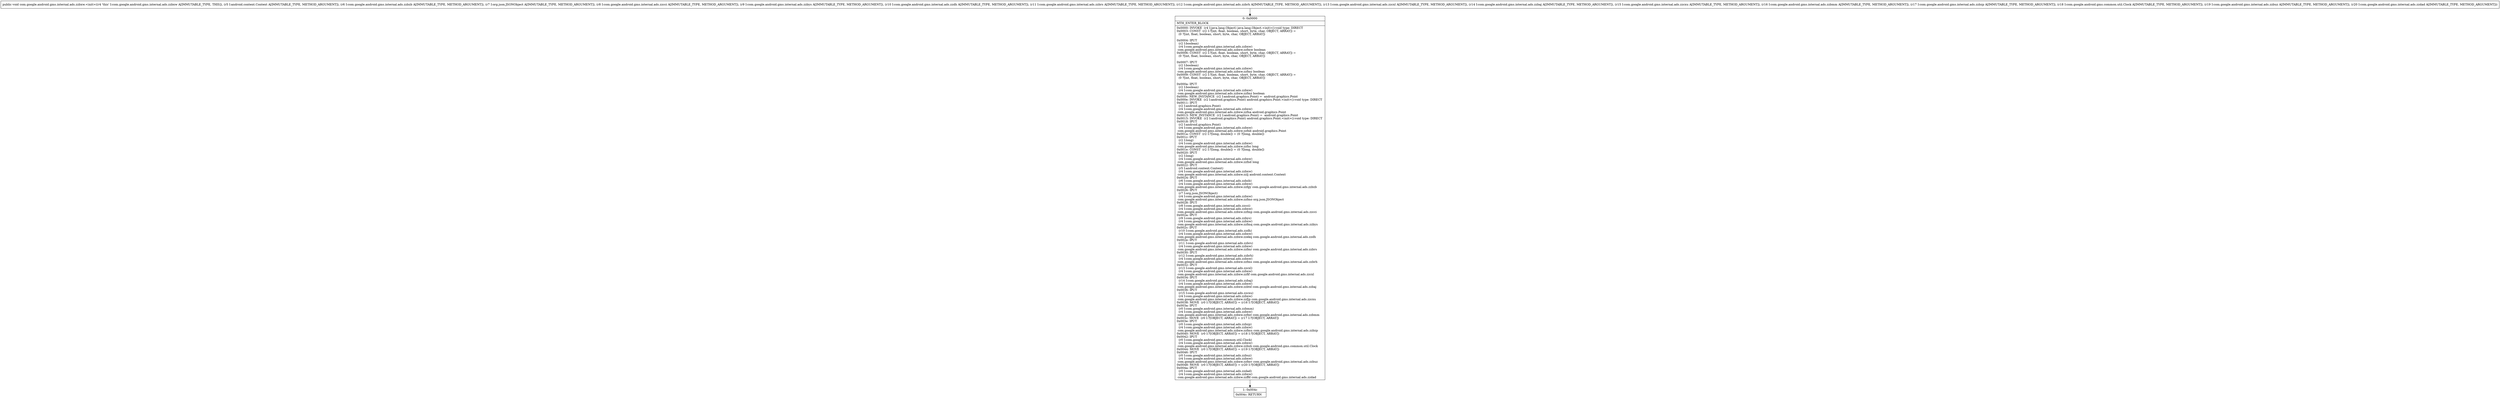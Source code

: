 digraph "CFG forcom.google.android.gms.internal.ads.zzbxw.\<init\>(Landroid\/content\/Context;Lcom\/google\/android\/gms\/internal\/ads\/zzbzb;Lorg\/json\/JSONObject;Lcom\/google\/android\/gms\/internal\/ads\/zzcci;Lcom\/google\/android\/gms\/internal\/ads\/zzbys;Lcom\/google\/android\/gms\/internal\/ads\/zzdh;Lcom\/google\/android\/gms\/internal\/ads\/zzbrs;Lcom\/google\/android\/gms\/internal\/ads\/zzbrh;Lcom\/google\/android\/gms\/internal\/ads\/zzcxl;Lcom\/google\/android\/gms\/internal\/ads\/zzbaj;Lcom\/google\/android\/gms\/internal\/ads\/zzcxu;Lcom\/google\/android\/gms\/internal\/ads\/zzbmm;Lcom\/google\/android\/gms\/internal\/ads\/zzbzp;Lcom\/google\/android\/gms\/common\/util\/Clock;Lcom\/google\/android\/gms\/internal\/ads\/zzbuz;Lcom\/google\/android\/gms\/internal\/ads\/zzdad;)V" {
Node_0 [shape=record,label="{0\:\ 0x0000|MTH_ENTER_BLOCK\l|0x0000: INVOKE  (r4 I:java.lang.Object) java.lang.Object.\<init\>():void type: DIRECT \l0x0003: CONST  (r2 I:?[int, float, boolean, short, byte, char, OBJECT, ARRAY]) = \l  (0 ?[int, float, boolean, short, byte, char, OBJECT, ARRAY])\l \l0x0004: IPUT  \l  (r2 I:boolean)\l  (r4 I:com.google.android.gms.internal.ads.zzbxw)\l com.google.android.gms.internal.ads.zzbxw.zzfmw boolean \l0x0006: CONST  (r2 I:?[int, float, boolean, short, byte, char, OBJECT, ARRAY]) = \l  (0 ?[int, float, boolean, short, byte, char, OBJECT, ARRAY])\l \l0x0007: IPUT  \l  (r2 I:boolean)\l  (r4 I:com.google.android.gms.internal.ads.zzbxw)\l com.google.android.gms.internal.ads.zzbxw.zzfmy boolean \l0x0009: CONST  (r2 I:?[int, float, boolean, short, byte, char, OBJECT, ARRAY]) = \l  (0 ?[int, float, boolean, short, byte, char, OBJECT, ARRAY])\l \l0x000a: IPUT  \l  (r2 I:boolean)\l  (r4 I:com.google.android.gms.internal.ads.zzbxw)\l com.google.android.gms.internal.ads.zzbxw.zzfmz boolean \l0x000c: NEW_INSTANCE  (r2 I:android.graphics.Point) =  android.graphics.Point \l0x000e: INVOKE  (r2 I:android.graphics.Point) android.graphics.Point.\<init\>():void type: DIRECT \l0x0011: IPUT  \l  (r2 I:android.graphics.Point)\l  (r4 I:com.google.android.gms.internal.ads.zzbxw)\l com.google.android.gms.internal.ads.zzbxw.zzfna android.graphics.Point \l0x0013: NEW_INSTANCE  (r2 I:android.graphics.Point) =  android.graphics.Point \l0x0015: INVOKE  (r2 I:android.graphics.Point) android.graphics.Point.\<init\>():void type: DIRECT \l0x0018: IPUT  \l  (r2 I:android.graphics.Point)\l  (r4 I:com.google.android.gms.internal.ads.zzbxw)\l com.google.android.gms.internal.ads.zzbxw.zzfnb android.graphics.Point \l0x001a: CONST  (r2 I:?[long, double]) = (0 ?[long, double]) \l0x001c: IPUT  \l  (r2 I:long)\l  (r4 I:com.google.android.gms.internal.ads.zzbxw)\l com.google.android.gms.internal.ads.zzbxw.zzfnc long \l0x001e: CONST  (r2 I:?[long, double]) = (0 ?[long, double]) \l0x0020: IPUT  \l  (r2 I:long)\l  (r4 I:com.google.android.gms.internal.ads.zzbxw)\l com.google.android.gms.internal.ads.zzbxw.zzfnd long \l0x0022: IPUT  \l  (r5 I:android.content.Context)\l  (r4 I:com.google.android.gms.internal.ads.zzbxw)\l com.google.android.gms.internal.ads.zzbxw.zzlj android.content.Context \l0x0024: IPUT  \l  (r6 I:com.google.android.gms.internal.ads.zzbzb)\l  (r4 I:com.google.android.gms.internal.ads.zzbxw)\l com.google.android.gms.internal.ads.zzbxw.zzfgy com.google.android.gms.internal.ads.zzbzb \l0x0026: IPUT  \l  (r7 I:org.json.JSONObject)\l  (r4 I:com.google.android.gms.internal.ads.zzbxw)\l com.google.android.gms.internal.ads.zzbxw.zzfmo org.json.JSONObject \l0x0028: IPUT  \l  (r8 I:com.google.android.gms.internal.ads.zzcci)\l  (r4 I:com.google.android.gms.internal.ads.zzbxw)\l com.google.android.gms.internal.ads.zzbxw.zzfmp com.google.android.gms.internal.ads.zzcci \l0x002a: IPUT  \l  (r9 I:com.google.android.gms.internal.ads.zzbys)\l  (r4 I:com.google.android.gms.internal.ads.zzbxw)\l com.google.android.gms.internal.ads.zzbxw.zzfmq com.google.android.gms.internal.ads.zzbys \l0x002c: IPUT  \l  (r10 I:com.google.android.gms.internal.ads.zzdh)\l  (r4 I:com.google.android.gms.internal.ads.zzbxw)\l com.google.android.gms.internal.ads.zzbxw.zzekq com.google.android.gms.internal.ads.zzdh \l0x002e: IPUT  \l  (r11 I:com.google.android.gms.internal.ads.zzbrs)\l  (r4 I:com.google.android.gms.internal.ads.zzbxw)\l com.google.android.gms.internal.ads.zzbxw.zzfmr com.google.android.gms.internal.ads.zzbrs \l0x0030: IPUT  \l  (r12 I:com.google.android.gms.internal.ads.zzbrh)\l  (r4 I:com.google.android.gms.internal.ads.zzbxw)\l com.google.android.gms.internal.ads.zzbxw.zzfms com.google.android.gms.internal.ads.zzbrh \l0x0032: IPUT  \l  (r13 I:com.google.android.gms.internal.ads.zzcxl)\l  (r4 I:com.google.android.gms.internal.ads.zzbxw)\l com.google.android.gms.internal.ads.zzbxw.zzfif com.google.android.gms.internal.ads.zzcxl \l0x0034: IPUT  \l  (r14 I:com.google.android.gms.internal.ads.zzbaj)\l  (r4 I:com.google.android.gms.internal.ads.zzbxw)\l com.google.android.gms.internal.ads.zzbxw.zzbtd com.google.android.gms.internal.ads.zzbaj \l0x0036: IPUT  \l  (r15 I:com.google.android.gms.internal.ads.zzcxu)\l  (r4 I:com.google.android.gms.internal.ads.zzbxw)\l com.google.android.gms.internal.ads.zzbxw.zzfjp com.google.android.gms.internal.ads.zzcxu \l0x0038: MOVE  (r0 I:?[OBJECT, ARRAY]) = (r16 I:?[OBJECT, ARRAY]) \l0x003a: IPUT  \l  (r0 I:com.google.android.gms.internal.ads.zzbmm)\l  (r4 I:com.google.android.gms.internal.ads.zzbxw)\l com.google.android.gms.internal.ads.zzbxw.zzfmt com.google.android.gms.internal.ads.zzbmm \l0x003c: MOVE  (r0 I:?[OBJECT, ARRAY]) = (r17 I:?[OBJECT, ARRAY]) \l0x003e: IPUT  \l  (r0 I:com.google.android.gms.internal.ads.zzbzp)\l  (r4 I:com.google.android.gms.internal.ads.zzbxw)\l com.google.android.gms.internal.ads.zzbxw.zzfmu com.google.android.gms.internal.ads.zzbzp \l0x0040: MOVE  (r0 I:?[OBJECT, ARRAY]) = (r18 I:?[OBJECT, ARRAY]) \l0x0042: IPUT  \l  (r0 I:com.google.android.gms.common.util.Clock)\l  (r4 I:com.google.android.gms.internal.ads.zzbxw)\l com.google.android.gms.internal.ads.zzbxw.zzbsb com.google.android.gms.common.util.Clock \l0x0044: MOVE  (r0 I:?[OBJECT, ARRAY]) = (r19 I:?[OBJECT, ARRAY]) \l0x0046: IPUT  \l  (r0 I:com.google.android.gms.internal.ads.zzbuz)\l  (r4 I:com.google.android.gms.internal.ads.zzbxw)\l com.google.android.gms.internal.ads.zzbxw.zzfmv com.google.android.gms.internal.ads.zzbuz \l0x0048: MOVE  (r0 I:?[OBJECT, ARRAY]) = (r20 I:?[OBJECT, ARRAY]) \l0x004a: IPUT  \l  (r0 I:com.google.android.gms.internal.ads.zzdad)\l  (r4 I:com.google.android.gms.internal.ads.zzbxw)\l com.google.android.gms.internal.ads.zzbxw.zzffd com.google.android.gms.internal.ads.zzdad \l}"];
Node_1 [shape=record,label="{1\:\ 0x004c|0x004c: RETURN   \l}"];
MethodNode[shape=record,label="{public void com.google.android.gms.internal.ads.zzbxw.\<init\>((r4 'this' I:com.google.android.gms.internal.ads.zzbxw A[IMMUTABLE_TYPE, THIS]), (r5 I:android.content.Context A[IMMUTABLE_TYPE, METHOD_ARGUMENT]), (r6 I:com.google.android.gms.internal.ads.zzbzb A[IMMUTABLE_TYPE, METHOD_ARGUMENT]), (r7 I:org.json.JSONObject A[IMMUTABLE_TYPE, METHOD_ARGUMENT]), (r8 I:com.google.android.gms.internal.ads.zzcci A[IMMUTABLE_TYPE, METHOD_ARGUMENT]), (r9 I:com.google.android.gms.internal.ads.zzbys A[IMMUTABLE_TYPE, METHOD_ARGUMENT]), (r10 I:com.google.android.gms.internal.ads.zzdh A[IMMUTABLE_TYPE, METHOD_ARGUMENT]), (r11 I:com.google.android.gms.internal.ads.zzbrs A[IMMUTABLE_TYPE, METHOD_ARGUMENT]), (r12 I:com.google.android.gms.internal.ads.zzbrh A[IMMUTABLE_TYPE, METHOD_ARGUMENT]), (r13 I:com.google.android.gms.internal.ads.zzcxl A[IMMUTABLE_TYPE, METHOD_ARGUMENT]), (r14 I:com.google.android.gms.internal.ads.zzbaj A[IMMUTABLE_TYPE, METHOD_ARGUMENT]), (r15 I:com.google.android.gms.internal.ads.zzcxu A[IMMUTABLE_TYPE, METHOD_ARGUMENT]), (r16 I:com.google.android.gms.internal.ads.zzbmm A[IMMUTABLE_TYPE, METHOD_ARGUMENT]), (r17 I:com.google.android.gms.internal.ads.zzbzp A[IMMUTABLE_TYPE, METHOD_ARGUMENT]), (r18 I:com.google.android.gms.common.util.Clock A[IMMUTABLE_TYPE, METHOD_ARGUMENT]), (r19 I:com.google.android.gms.internal.ads.zzbuz A[IMMUTABLE_TYPE, METHOD_ARGUMENT]), (r20 I:com.google.android.gms.internal.ads.zzdad A[IMMUTABLE_TYPE, METHOD_ARGUMENT])) }"];
MethodNode -> Node_0;
Node_0 -> Node_1;
}

